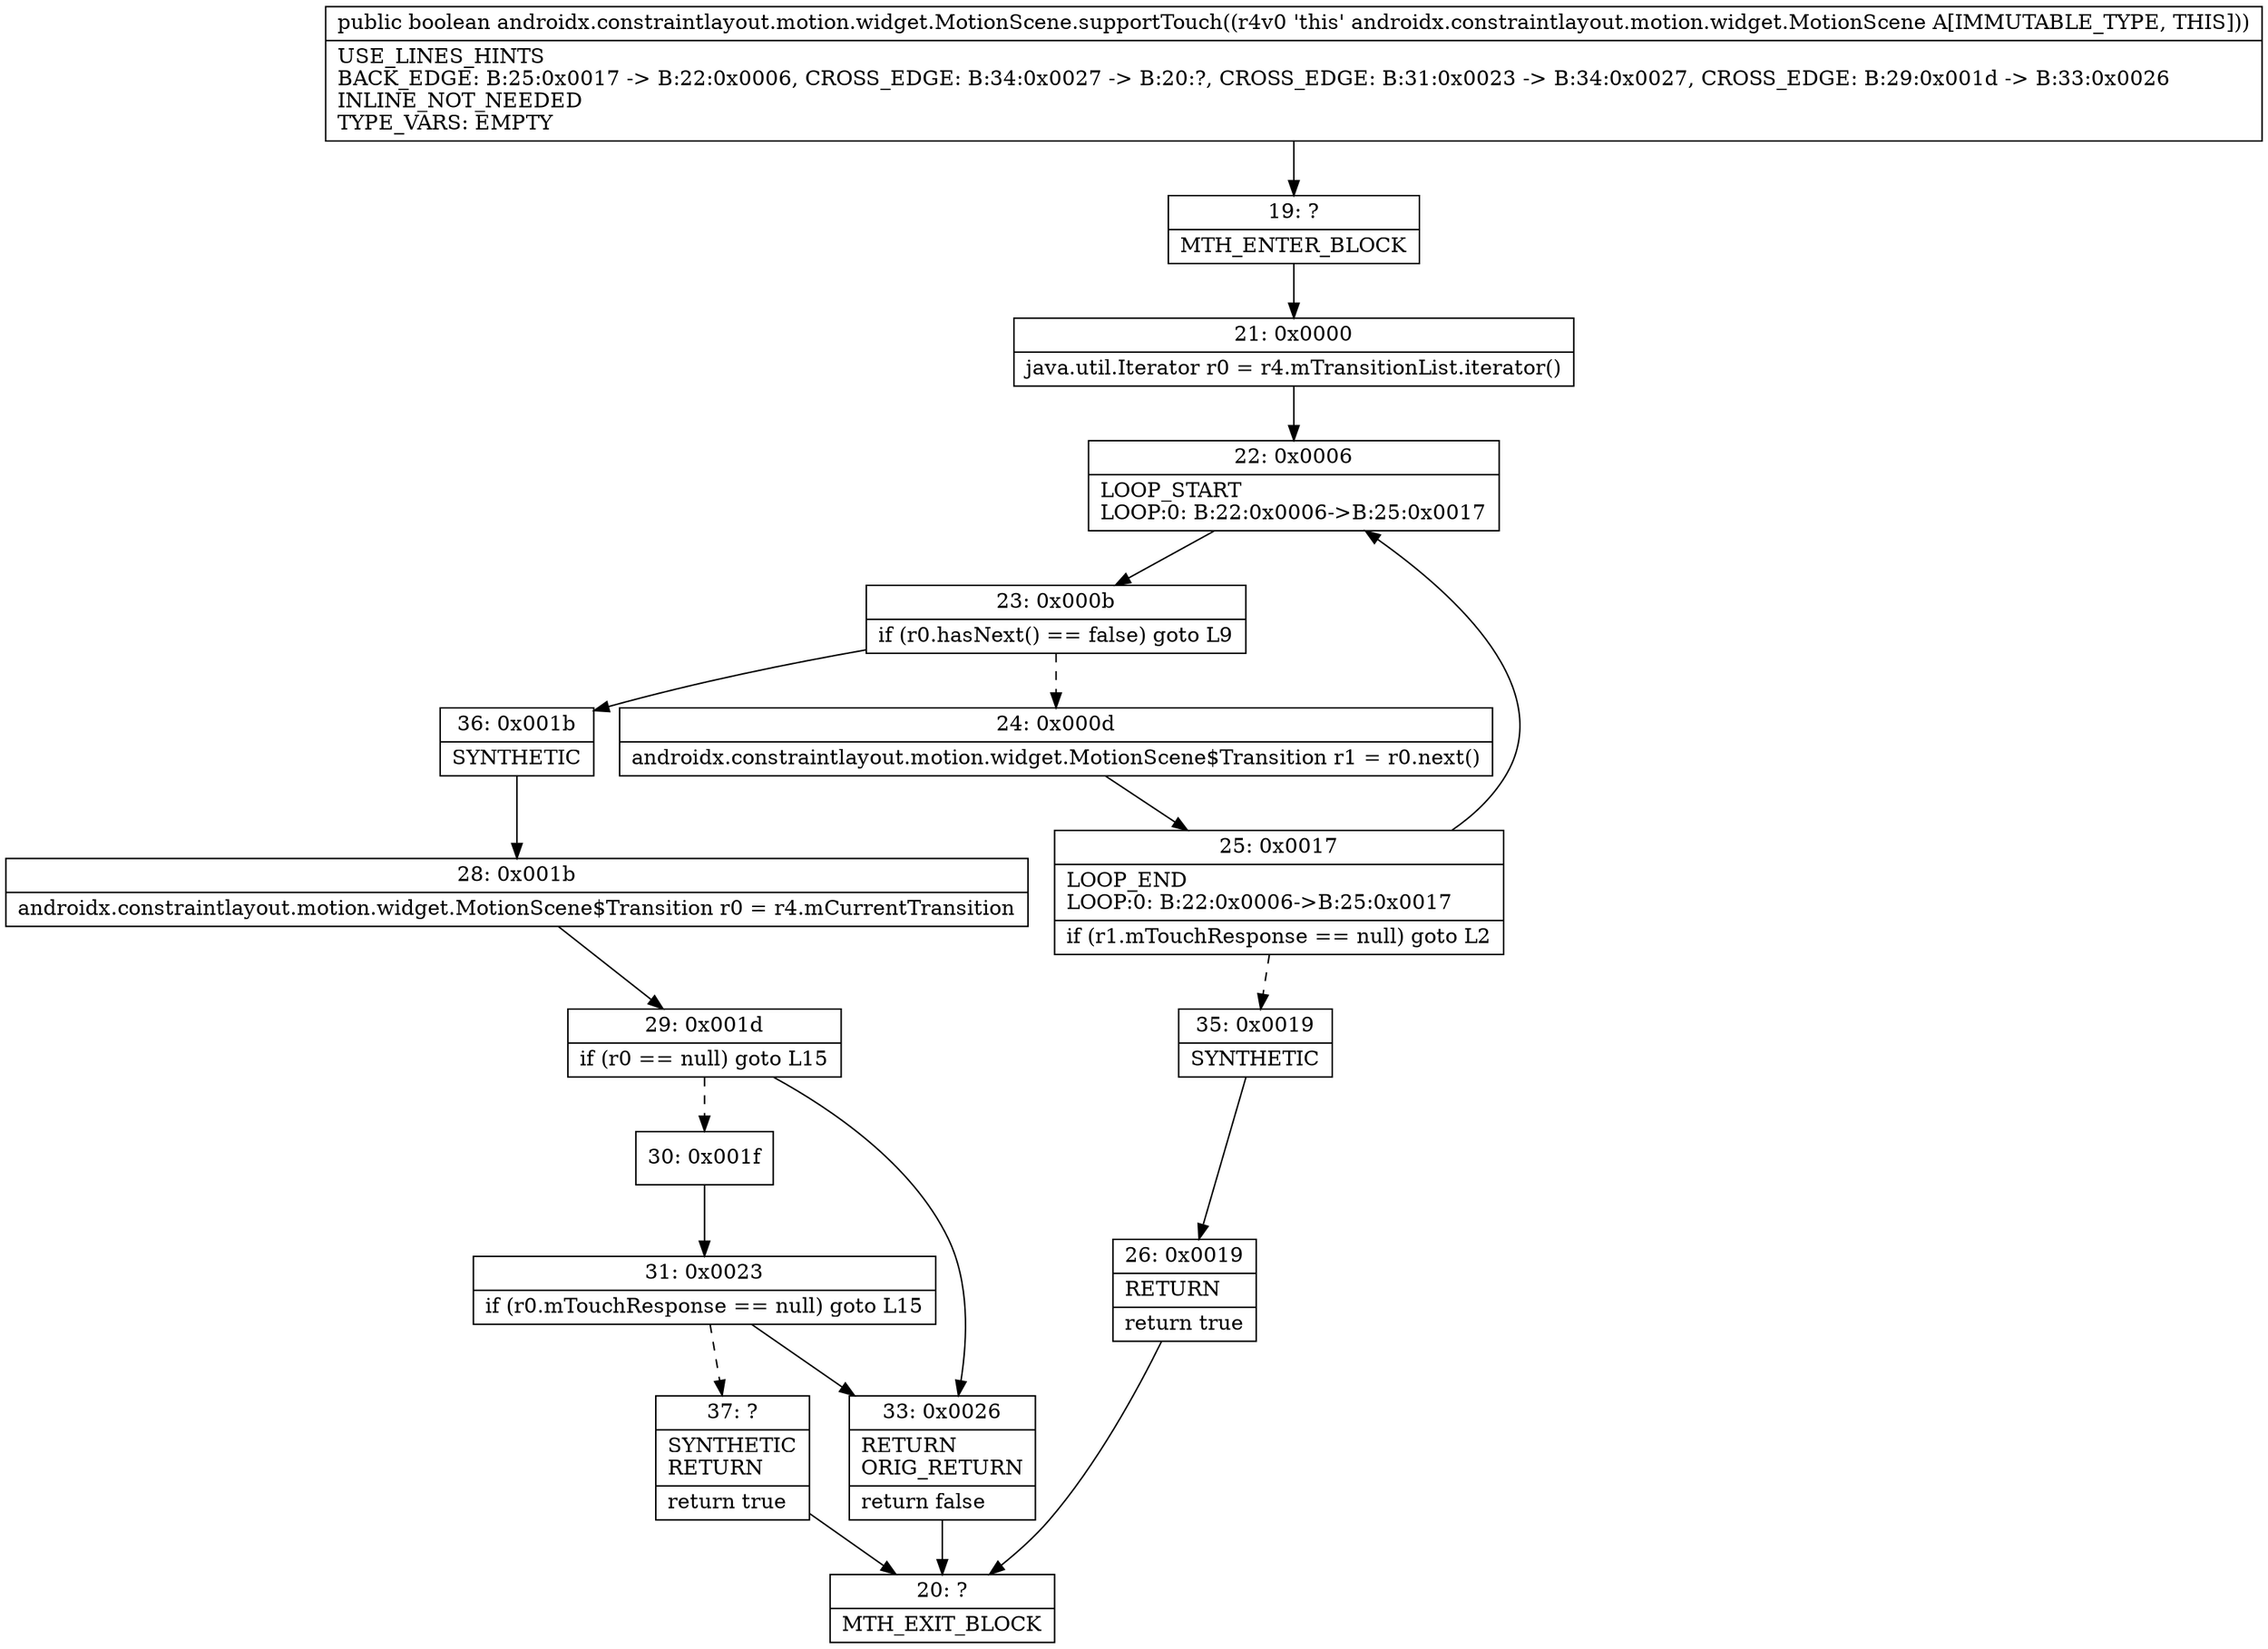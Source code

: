 digraph "CFG forandroidx.constraintlayout.motion.widget.MotionScene.supportTouch()Z" {
Node_19 [shape=record,label="{19\:\ ?|MTH_ENTER_BLOCK\l}"];
Node_21 [shape=record,label="{21\:\ 0x0000|java.util.Iterator r0 = r4.mTransitionList.iterator()\l}"];
Node_22 [shape=record,label="{22\:\ 0x0006|LOOP_START\lLOOP:0: B:22:0x0006\-\>B:25:0x0017\l}"];
Node_23 [shape=record,label="{23\:\ 0x000b|if (r0.hasNext() == false) goto L9\l}"];
Node_24 [shape=record,label="{24\:\ 0x000d|androidx.constraintlayout.motion.widget.MotionScene$Transition r1 = r0.next()\l}"];
Node_25 [shape=record,label="{25\:\ 0x0017|LOOP_END\lLOOP:0: B:22:0x0006\-\>B:25:0x0017\l|if (r1.mTouchResponse == null) goto L2\l}"];
Node_35 [shape=record,label="{35\:\ 0x0019|SYNTHETIC\l}"];
Node_26 [shape=record,label="{26\:\ 0x0019|RETURN\l|return true\l}"];
Node_20 [shape=record,label="{20\:\ ?|MTH_EXIT_BLOCK\l}"];
Node_36 [shape=record,label="{36\:\ 0x001b|SYNTHETIC\l}"];
Node_28 [shape=record,label="{28\:\ 0x001b|androidx.constraintlayout.motion.widget.MotionScene$Transition r0 = r4.mCurrentTransition\l}"];
Node_29 [shape=record,label="{29\:\ 0x001d|if (r0 == null) goto L15\l}"];
Node_30 [shape=record,label="{30\:\ 0x001f}"];
Node_31 [shape=record,label="{31\:\ 0x0023|if (r0.mTouchResponse == null) goto L15\l}"];
Node_37 [shape=record,label="{37\:\ ?|SYNTHETIC\lRETURN\l|return true\l}"];
Node_33 [shape=record,label="{33\:\ 0x0026|RETURN\lORIG_RETURN\l|return false\l}"];
MethodNode[shape=record,label="{public boolean androidx.constraintlayout.motion.widget.MotionScene.supportTouch((r4v0 'this' androidx.constraintlayout.motion.widget.MotionScene A[IMMUTABLE_TYPE, THIS]))  | USE_LINES_HINTS\lBACK_EDGE: B:25:0x0017 \-\> B:22:0x0006, CROSS_EDGE: B:34:0x0027 \-\> B:20:?, CROSS_EDGE: B:31:0x0023 \-\> B:34:0x0027, CROSS_EDGE: B:29:0x001d \-\> B:33:0x0026\lINLINE_NOT_NEEDED\lTYPE_VARS: EMPTY\l}"];
MethodNode -> Node_19;Node_19 -> Node_21;
Node_21 -> Node_22;
Node_22 -> Node_23;
Node_23 -> Node_24[style=dashed];
Node_23 -> Node_36;
Node_24 -> Node_25;
Node_25 -> Node_22;
Node_25 -> Node_35[style=dashed];
Node_35 -> Node_26;
Node_26 -> Node_20;
Node_36 -> Node_28;
Node_28 -> Node_29;
Node_29 -> Node_30[style=dashed];
Node_29 -> Node_33;
Node_30 -> Node_31;
Node_31 -> Node_33;
Node_31 -> Node_37[style=dashed];
Node_37 -> Node_20;
Node_33 -> Node_20;
}

